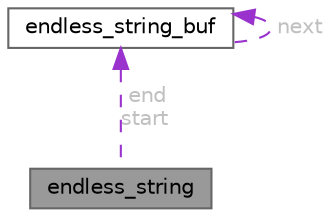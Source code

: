 digraph "endless_string"
{
 // LATEX_PDF_SIZE
  bgcolor="transparent";
  edge [fontname=Helvetica,fontsize=10,labelfontname=Helvetica,labelfontsize=10];
  node [fontname=Helvetica,fontsize=10,shape=box,height=0.2,width=0.4];
  Node1 [label="endless_string",height=0.2,width=0.4,color="gray40", fillcolor="grey60", style="filled", fontcolor="black",tooltip=" "];
  Node2 -> Node1 [dir="back",color="darkorchid3",style="dashed",label=" end\nstart",fontcolor="grey" ];
  Node2 [label="endless_string_buf",height=0.2,width=0.4,color="gray40", fillcolor="white", style="filled",URL="$structendless__string__buf.html",tooltip=" "];
  Node2 -> Node2 [dir="back",color="darkorchid3",style="dashed",label=" next",fontcolor="grey" ];
}
